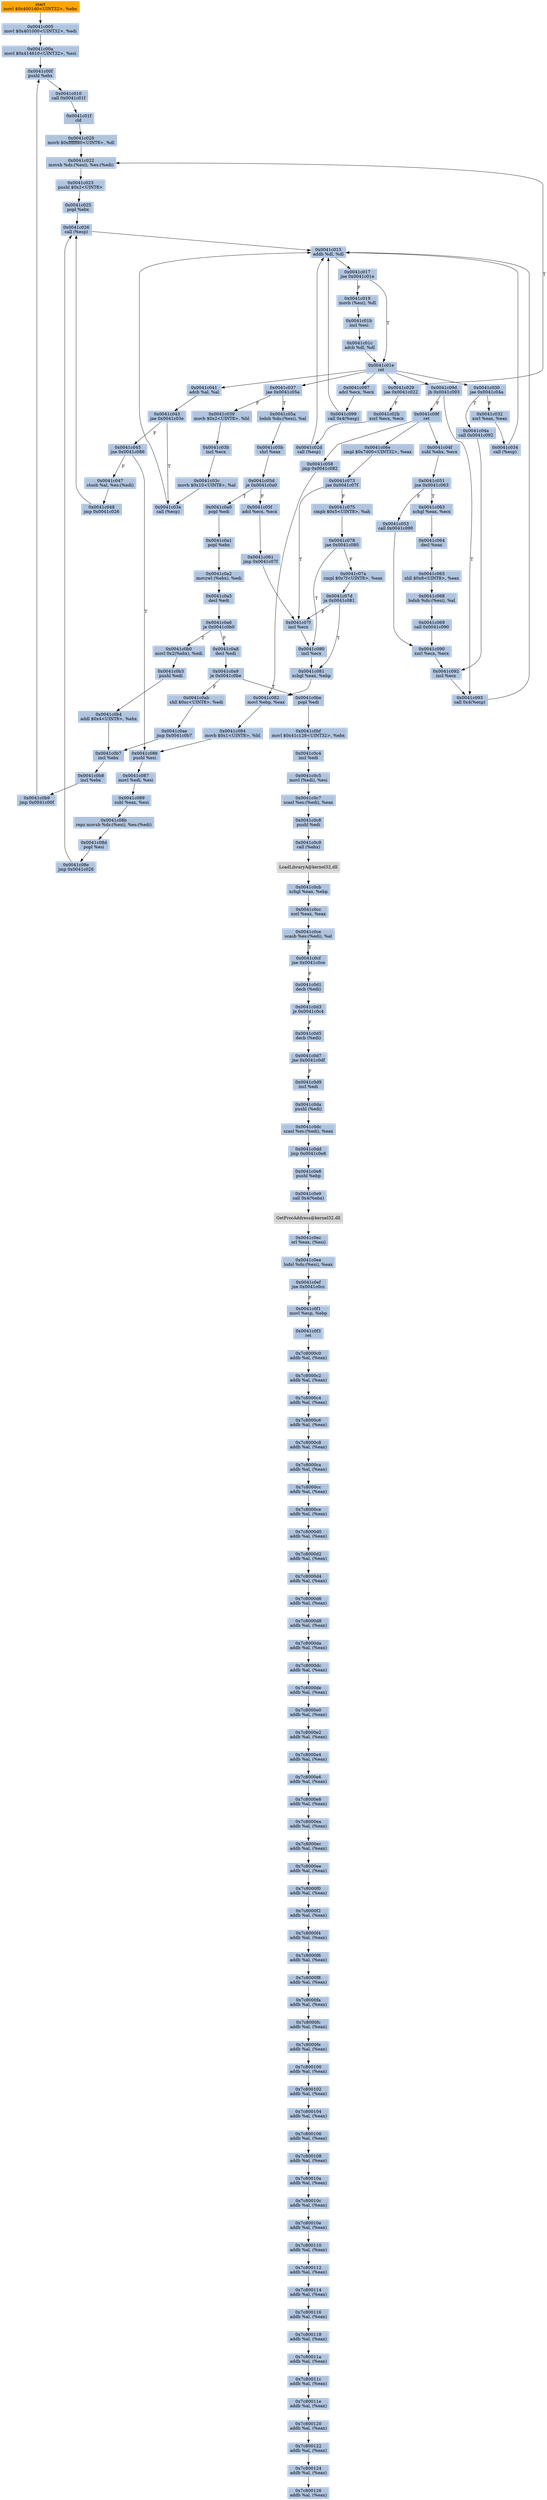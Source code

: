 digraph G {
node[shape=rectangle,style=filled,fillcolor=lightsteelblue,color=lightsteelblue]
bgcolor="transparent"
a0x0041c000movl_0x4001d0UINT32_ebx[label="start\nmovl $0x4001d0<UINT32>, %ebx",fillcolor="orange",color="lightgrey"];
a0x0041c005movl_0x401000UINT32_edi[label="0x0041c005\nmovl $0x401000<UINT32>, %edi"];
a0x0041c00amovl_0x414610UINT32_esi[label="0x0041c00a\nmovl $0x414610<UINT32>, %esi"];
a0x0041c00fpushl_ebx[label="0x0041c00f\npushl %ebx"];
a0x0041c010call_0x0041c01f[label="0x0041c010\ncall 0x0041c01f"];
a0x0041c01fcld_[label="0x0041c01f\ncld "];
a0x0041c020movb_0xffffff80UINT8_dl[label="0x0041c020\nmovb $0xffffff80<UINT8>, %dl"];
a0x0041c022movsb_ds_esi__es_edi_[label="0x0041c022\nmovsb %ds:(%esi), %es:(%edi)"];
a0x0041c023pushl_0x2UINT8[label="0x0041c023\npushl $0x2<UINT8>"];
a0x0041c025popl_ebx[label="0x0041c025\npopl %ebx"];
a0x0041c026call_esp_[label="0x0041c026\ncall (%esp)"];
a0x0041c015addb_dl_dl[label="0x0041c015\naddb %dl, %dl"];
a0x0041c017jne_0x0041c01e[label="0x0041c017\njne 0x0041c01e"];
a0x0041c019movb_esi__dl[label="0x0041c019\nmovb (%esi), %dl"];
a0x0041c01bincl_esi[label="0x0041c01b\nincl %esi"];
a0x0041c01cadcb_dl_dl[label="0x0041c01c\nadcb %dl, %dl"];
a0x0041c01eret[label="0x0041c01e\nret"];
a0x0041c029jae_0x0041c022[label="0x0041c029\njae 0x0041c022"];
a0x0041c02bxorl_ecx_ecx[label="0x0041c02b\nxorl %ecx, %ecx"];
a0x0041c02dcall_esp_[label="0x0041c02d\ncall (%esp)"];
a0x0041c030jae_0x0041c04a[label="0x0041c030\njae 0x0041c04a"];
a0x0041c032xorl_eax_eax[label="0x0041c032\nxorl %eax, %eax"];
a0x0041c034call_esp_[label="0x0041c034\ncall (%esp)"];
a0x0041c037jae_0x0041c05a[label="0x0041c037\njae 0x0041c05a"];
a0x0041c039movb_0x2UINT8_bl[label="0x0041c039\nmovb $0x2<UINT8>, %bl"];
a0x0041c03bincl_ecx[label="0x0041c03b\nincl %ecx"];
a0x0041c03cmovb_0x10UINT8_al[label="0x0041c03c\nmovb $0x10<UINT8>, %al"];
a0x0041c03ecall_esp_[label="0x0041c03e\ncall (%esp)"];
a0x0041c041adcb_al_al[label="0x0041c041\nadcb %al, %al"];
a0x0041c043jae_0x0041c03e[label="0x0041c043\njae 0x0041c03e"];
a0x0041c045jne_0x0041c086[label="0x0041c045\njne 0x0041c086"];
a0x0041c047stosb_al_es_edi_[label="0x0041c047\nstosb %al, %es:(%edi)"];
a0x0041c048jmp_0x0041c026[label="0x0041c048\njmp 0x0041c026"];
a0x0041c05alodsb_ds_esi__al[label="0x0041c05a\nlodsb %ds:(%esi), %al"];
a0x0041c05bshrl_eax[label="0x0041c05b\nshrl %eax"];
a0x0041c05dje_0x0041c0a0[label="0x0041c05d\nje 0x0041c0a0"];
a0x0041c05fadcl_ecx_ecx[label="0x0041c05f\nadcl %ecx, %ecx"];
a0x0041c061jmp_0x0041c07f[label="0x0041c061\njmp 0x0041c07f"];
a0x0041c07fincl_ecx[label="0x0041c07f\nincl %ecx"];
a0x0041c080incl_ecx[label="0x0041c080\nincl %ecx"];
a0x0041c081xchgl_eax_ebp[label="0x0041c081\nxchgl %eax, %ebp"];
a0x0041c082movl_ebp_eax[label="0x0041c082\nmovl %ebp, %eax"];
a0x0041c084movb_0x1UINT8_bl[label="0x0041c084\nmovb $0x1<UINT8>, %bl"];
a0x0041c086pushl_esi[label="0x0041c086\npushl %esi"];
a0x0041c087movl_edi_esi[label="0x0041c087\nmovl %edi, %esi"];
a0x0041c089subl_eax_esi[label="0x0041c089\nsubl %eax, %esi"];
a0x0041c08brepz_movsb_ds_esi__es_edi_[label="0x0041c08b\nrepz movsb %ds:(%esi), %es:(%edi)"];
a0x0041c08dpopl_esi[label="0x0041c08d\npopl %esi"];
a0x0041c08ejmp_0x0041c026[label="0x0041c08e\njmp 0x0041c026"];
a0x0041c04acall_0x0041c092[label="0x0041c04a\ncall 0x0041c092"];
a0x0041c092incl_ecx[label="0x0041c092\nincl %ecx"];
a0x0041c093call_0x4esp_[label="0x0041c093\ncall 0x4(%esp)"];
a0x0041c097adcl_ecx_ecx[label="0x0041c097\nadcl %ecx, %ecx"];
a0x0041c099call_0x4esp_[label="0x0041c099\ncall 0x4(%esp)"];
a0x0041c09djb_0x0041c093[label="0x0041c09d\njb 0x0041c093"];
a0x0041c09fret[label="0x0041c09f\nret"];
a0x0041c04fsubl_ebx_ecx[label="0x0041c04f\nsubl %ebx, %ecx"];
a0x0041c051jne_0x0041c063[label="0x0041c051\njne 0x0041c063"];
a0x0041c063xchgl_eax_ecx[label="0x0041c063\nxchgl %eax, %ecx"];
a0x0041c064decl_eax[label="0x0041c064\ndecl %eax"];
a0x0041c065shll_0x8UINT8_eax[label="0x0041c065\nshll $0x8<UINT8>, %eax"];
a0x0041c068lodsb_ds_esi__al[label="0x0041c068\nlodsb %ds:(%esi), %al"];
a0x0041c069call_0x0041c090[label="0x0041c069\ncall 0x0041c090"];
a0x0041c090xorl_ecx_ecx[label="0x0041c090\nxorl %ecx, %ecx"];
a0x0041c06ecmpl_0x7d00UINT32_eax[label="0x0041c06e\ncmpl $0x7d00<UINT32>, %eax"];
a0x0041c073jae_0x0041c07f[label="0x0041c073\njae 0x0041c07f"];
a0x0041c075cmpb_0x5UINT8_ah[label="0x0041c075\ncmpb $0x5<UINT8>, %ah"];
a0x0041c078jae_0x0041c080[label="0x0041c078\njae 0x0041c080"];
a0x0041c07acmpl_0x7fUINT8_eax[label="0x0041c07a\ncmpl $0x7f<UINT8>, %eax"];
a0x0041c07dja_0x0041c081[label="0x0041c07d\nja 0x0041c081"];
a0x0041c053call_0x0041c090[label="0x0041c053\ncall 0x0041c090"];
a0x0041c058jmp_0x0041c082[label="0x0041c058\njmp 0x0041c082"];
a0x0041c0a0popl_edi[label="0x0041c0a0\npopl %edi"];
a0x0041c0a1popl_ebx[label="0x0041c0a1\npopl %ebx"];
a0x0041c0a2movzwl_ebx__edi[label="0x0041c0a2\nmovzwl (%ebx), %edi"];
a0x0041c0a5decl_edi[label="0x0041c0a5\ndecl %edi"];
a0x0041c0a6je_0x0041c0b0[label="0x0041c0a6\nje 0x0041c0b0"];
a0x0041c0a8decl_edi[label="0x0041c0a8\ndecl %edi"];
a0x0041c0a9je_0x0041c0be[label="0x0041c0a9\nje 0x0041c0be"];
a0x0041c0abshll_0xcUINT8_edi[label="0x0041c0ab\nshll $0xc<UINT8>, %edi"];
a0x0041c0aejmp_0x0041c0b7[label="0x0041c0ae\njmp 0x0041c0b7"];
a0x0041c0b7incl_ebx[label="0x0041c0b7\nincl %ebx"];
a0x0041c0b8incl_ebx[label="0x0041c0b8\nincl %ebx"];
a0x0041c0b9jmp_0x0041c00f[label="0x0041c0b9\njmp 0x0041c00f"];
a0x0041c0b0movl_0x2ebx__edi[label="0x0041c0b0\nmovl 0x2(%ebx), %edi"];
a0x0041c0b3pushl_edi[label="0x0041c0b3\npushl %edi"];
a0x0041c0b4addl_0x4UINT8_ebx[label="0x0041c0b4\naddl $0x4<UINT8>, %ebx"];
a0x0041c0bepopl_edi[label="0x0041c0be\npopl %edi"];
a0x0041c0bfmovl_0x41c128UINT32_ebx[label="0x0041c0bf\nmovl $0x41c128<UINT32>, %ebx"];
a0x0041c0c4incl_edi[label="0x0041c0c4\nincl %edi"];
a0x0041c0c5movl_edi__esi[label="0x0041c0c5\nmovl (%edi), %esi"];
a0x0041c0c7scasl_es_edi__eax[label="0x0041c0c7\nscasl %es:(%edi), %eax"];
a0x0041c0c8pushl_edi[label="0x0041c0c8\npushl %edi"];
a0x0041c0c9call_ebx_[label="0x0041c0c9\ncall (%ebx)"];
LoadLibraryA_kernel32_dll[label="LoadLibraryA@kernel32.dll",fillcolor="lightgrey",color="lightgrey"];
a0x0041c0cbxchgl_eax_ebp[label="0x0041c0cb\nxchgl %eax, %ebp"];
a0x0041c0ccxorl_eax_eax[label="0x0041c0cc\nxorl %eax, %eax"];
a0x0041c0cescasb_es_edi__al[label="0x0041c0ce\nscasb %es:(%edi), %al"];
a0x0041c0cfjne_0x0041c0ce[label="0x0041c0cf\njne 0x0041c0ce"];
a0x0041c0d1decb_edi_[label="0x0041c0d1\ndecb (%edi)"];
a0x0041c0d3je_0x0041c0c4[label="0x0041c0d3\nje 0x0041c0c4"];
a0x0041c0d5decb_edi_[label="0x0041c0d5\ndecb (%edi)"];
a0x0041c0d7jne_0x0041c0df[label="0x0041c0d7\njne 0x0041c0df"];
a0x0041c0d9incl_edi[label="0x0041c0d9\nincl %edi"];
a0x0041c0dapushl_edi_[label="0x0041c0da\npushl (%edi)"];
a0x0041c0dcscasl_es_edi__eax[label="0x0041c0dc\nscasl %es:(%edi), %eax"];
a0x0041c0ddjmp_0x0041c0e8[label="0x0041c0dd\njmp 0x0041c0e8"];
a0x0041c0e8pushl_ebp[label="0x0041c0e8\npushl %ebp"];
a0x0041c0e9call_0x4ebx_[label="0x0041c0e9\ncall 0x4(%ebx)"];
GetProcAddress_kernel32_dll[label="GetProcAddress@kernel32.dll",fillcolor="lightgrey",color="lightgrey"];
a0x0041c0ecorl_eax_esi_[label="0x0041c0ec\norl %eax, (%esi)"];
a0x0041c0eelodsl_ds_esi__eax[label="0x0041c0ee\nlodsl %ds:(%esi), %eax"];
a0x0041c0efjne_0x0041c0cc[label="0x0041c0ef\njne 0x0041c0cc"];
a0x0041c0f1movl_esp_ebp[label="0x0041c0f1\nmovl %esp, %ebp"];
a0x0041c0f3ret[label="0x0041c0f3\nret"];
a0x7c8000c0addb_al_eax_[label="0x7c8000c0\naddb %al, (%eax)"];
a0x7c8000c2addb_al_eax_[label="0x7c8000c2\naddb %al, (%eax)"];
a0x7c8000c4addb_al_eax_[label="0x7c8000c4\naddb %al, (%eax)"];
a0x7c8000c6addb_al_eax_[label="0x7c8000c6\naddb %al, (%eax)"];
a0x7c8000c8addb_al_eax_[label="0x7c8000c8\naddb %al, (%eax)"];
a0x7c8000caaddb_al_eax_[label="0x7c8000ca\naddb %al, (%eax)"];
a0x7c8000ccaddb_al_eax_[label="0x7c8000cc\naddb %al, (%eax)"];
a0x7c8000ceaddb_al_eax_[label="0x7c8000ce\naddb %al, (%eax)"];
a0x7c8000d0addb_al_eax_[label="0x7c8000d0\naddb %al, (%eax)"];
a0x7c8000d2addb_al_eax_[label="0x7c8000d2\naddb %al, (%eax)"];
a0x7c8000d4addb_al_eax_[label="0x7c8000d4\naddb %al, (%eax)"];
a0x7c8000d6addb_al_eax_[label="0x7c8000d6\naddb %al, (%eax)"];
a0x7c8000d8addb_al_eax_[label="0x7c8000d8\naddb %al, (%eax)"];
a0x7c8000daaddb_al_eax_[label="0x7c8000da\naddb %al, (%eax)"];
a0x7c8000dcaddb_al_eax_[label="0x7c8000dc\naddb %al, (%eax)"];
a0x7c8000deaddb_al_eax_[label="0x7c8000de\naddb %al, (%eax)"];
a0x7c8000e0addb_al_eax_[label="0x7c8000e0\naddb %al, (%eax)"];
a0x7c8000e2addb_al_eax_[label="0x7c8000e2\naddb %al, (%eax)"];
a0x7c8000e4addb_al_eax_[label="0x7c8000e4\naddb %al, (%eax)"];
a0x7c8000e6addb_al_eax_[label="0x7c8000e6\naddb %al, (%eax)"];
a0x7c8000e8addb_al_eax_[label="0x7c8000e8\naddb %al, (%eax)"];
a0x7c8000eaaddb_al_eax_[label="0x7c8000ea\naddb %al, (%eax)"];
a0x7c8000ecaddb_al_eax_[label="0x7c8000ec\naddb %al, (%eax)"];
a0x7c8000eeaddb_al_eax_[label="0x7c8000ee\naddb %al, (%eax)"];
a0x7c8000f0addb_al_eax_[label="0x7c8000f0\naddb %al, (%eax)"];
a0x7c8000f2addb_al_eax_[label="0x7c8000f2\naddb %al, (%eax)"];
a0x7c8000f4addb_al_eax_[label="0x7c8000f4\naddb %al, (%eax)"];
a0x7c8000f6addb_al_eax_[label="0x7c8000f6\naddb %al, (%eax)"];
a0x7c8000f8addb_al_eax_[label="0x7c8000f8\naddb %al, (%eax)"];
a0x7c8000faaddb_al_eax_[label="0x7c8000fa\naddb %al, (%eax)"];
a0x7c8000fcaddb_al_eax_[label="0x7c8000fc\naddb %al, (%eax)"];
a0x7c8000feaddb_al_eax_[label="0x7c8000fe\naddb %al, (%eax)"];
a0x7c800100addb_al_eax_[label="0x7c800100\naddb %al, (%eax)"];
a0x7c800102addb_al_eax_[label="0x7c800102\naddb %al, (%eax)"];
a0x7c800104addb_al_eax_[label="0x7c800104\naddb %al, (%eax)"];
a0x7c800106addb_al_eax_[label="0x7c800106\naddb %al, (%eax)"];
a0x7c800108addb_al_eax_[label="0x7c800108\naddb %al, (%eax)"];
a0x7c80010aaddb_al_eax_[label="0x7c80010a\naddb %al, (%eax)"];
a0x7c80010caddb_al_eax_[label="0x7c80010c\naddb %al, (%eax)"];
a0x7c80010eaddb_al_eax_[label="0x7c80010e\naddb %al, (%eax)"];
a0x7c800110addb_al_eax_[label="0x7c800110\naddb %al, (%eax)"];
a0x7c800112addb_al_eax_[label="0x7c800112\naddb %al, (%eax)"];
a0x7c800114addb_al_eax_[label="0x7c800114\naddb %al, (%eax)"];
a0x7c800116addb_al_eax_[label="0x7c800116\naddb %al, (%eax)"];
a0x7c800118addb_al_eax_[label="0x7c800118\naddb %al, (%eax)"];
a0x7c80011aaddb_al_eax_[label="0x7c80011a\naddb %al, (%eax)"];
a0x7c80011caddb_al_eax_[label="0x7c80011c\naddb %al, (%eax)"];
a0x7c80011eaddb_al_eax_[label="0x7c80011e\naddb %al, (%eax)"];
a0x7c800120addb_al_eax_[label="0x7c800120\naddb %al, (%eax)"];
a0x7c800122addb_al_eax_[label="0x7c800122\naddb %al, (%eax)"];
a0x7c800124addb_al_eax_[label="0x7c800124\naddb %al, (%eax)"];
a0x7c800126addb_al_eax_[label="0x7c800126\naddb %al, (%eax)"];
a0x0041c000movl_0x4001d0UINT32_ebx -> a0x0041c005movl_0x401000UINT32_edi [color="#000000"];
a0x0041c005movl_0x401000UINT32_edi -> a0x0041c00amovl_0x414610UINT32_esi [color="#000000"];
a0x0041c00amovl_0x414610UINT32_esi -> a0x0041c00fpushl_ebx [color="#000000"];
a0x0041c00fpushl_ebx -> a0x0041c010call_0x0041c01f [color="#000000"];
a0x0041c010call_0x0041c01f -> a0x0041c01fcld_ [color="#000000"];
a0x0041c01fcld_ -> a0x0041c020movb_0xffffff80UINT8_dl [color="#000000"];
a0x0041c020movb_0xffffff80UINT8_dl -> a0x0041c022movsb_ds_esi__es_edi_ [color="#000000"];
a0x0041c022movsb_ds_esi__es_edi_ -> a0x0041c023pushl_0x2UINT8 [color="#000000"];
a0x0041c023pushl_0x2UINT8 -> a0x0041c025popl_ebx [color="#000000"];
a0x0041c025popl_ebx -> a0x0041c026call_esp_ [color="#000000"];
a0x0041c026call_esp_ -> a0x0041c015addb_dl_dl [color="#000000"];
a0x0041c015addb_dl_dl -> a0x0041c017jne_0x0041c01e [color="#000000"];
a0x0041c017jne_0x0041c01e -> a0x0041c019movb_esi__dl [color="#000000",label="F"];
a0x0041c019movb_esi__dl -> a0x0041c01bincl_esi [color="#000000"];
a0x0041c01bincl_esi -> a0x0041c01cadcb_dl_dl [color="#000000"];
a0x0041c01cadcb_dl_dl -> a0x0041c01eret [color="#000000"];
a0x0041c01eret -> a0x0041c029jae_0x0041c022 [color="#000000"];
a0x0041c029jae_0x0041c022 -> a0x0041c02bxorl_ecx_ecx [color="#000000",label="F"];
a0x0041c02bxorl_ecx_ecx -> a0x0041c02dcall_esp_ [color="#000000"];
a0x0041c02dcall_esp_ -> a0x0041c015addb_dl_dl [color="#000000"];
a0x0041c017jne_0x0041c01e -> a0x0041c01eret [color="#000000",label="T"];
a0x0041c01eret -> a0x0041c030jae_0x0041c04a [color="#000000"];
a0x0041c030jae_0x0041c04a -> a0x0041c032xorl_eax_eax [color="#000000",label="F"];
a0x0041c032xorl_eax_eax -> a0x0041c034call_esp_ [color="#000000"];
a0x0041c034call_esp_ -> a0x0041c015addb_dl_dl [color="#000000"];
a0x0041c01eret -> a0x0041c037jae_0x0041c05a [color="#000000"];
a0x0041c037jae_0x0041c05a -> a0x0041c039movb_0x2UINT8_bl [color="#000000",label="F"];
a0x0041c039movb_0x2UINT8_bl -> a0x0041c03bincl_ecx [color="#000000"];
a0x0041c03bincl_ecx -> a0x0041c03cmovb_0x10UINT8_al [color="#000000"];
a0x0041c03cmovb_0x10UINT8_al -> a0x0041c03ecall_esp_ [color="#000000"];
a0x0041c03ecall_esp_ -> a0x0041c015addb_dl_dl [color="#000000"];
a0x0041c01eret -> a0x0041c041adcb_al_al [color="#000000"];
a0x0041c041adcb_al_al -> a0x0041c043jae_0x0041c03e [color="#000000"];
a0x0041c043jae_0x0041c03e -> a0x0041c03ecall_esp_ [color="#000000",label="T"];
a0x0041c043jae_0x0041c03e -> a0x0041c045jne_0x0041c086 [color="#000000",label="F"];
a0x0041c045jne_0x0041c086 -> a0x0041c047stosb_al_es_edi_ [color="#000000",label="F"];
a0x0041c047stosb_al_es_edi_ -> a0x0041c048jmp_0x0041c026 [color="#000000"];
a0x0041c048jmp_0x0041c026 -> a0x0041c026call_esp_ [color="#000000"];
a0x0041c029jae_0x0041c022 -> a0x0041c022movsb_ds_esi__es_edi_ [color="#000000",label="T"];
a0x0041c037jae_0x0041c05a -> a0x0041c05alodsb_ds_esi__al [color="#000000",label="T"];
a0x0041c05alodsb_ds_esi__al -> a0x0041c05bshrl_eax [color="#000000"];
a0x0041c05bshrl_eax -> a0x0041c05dje_0x0041c0a0 [color="#000000"];
a0x0041c05dje_0x0041c0a0 -> a0x0041c05fadcl_ecx_ecx [color="#000000",label="F"];
a0x0041c05fadcl_ecx_ecx -> a0x0041c061jmp_0x0041c07f [color="#000000"];
a0x0041c061jmp_0x0041c07f -> a0x0041c07fincl_ecx [color="#000000"];
a0x0041c07fincl_ecx -> a0x0041c080incl_ecx [color="#000000"];
a0x0041c080incl_ecx -> a0x0041c081xchgl_eax_ebp [color="#000000"];
a0x0041c081xchgl_eax_ebp -> a0x0041c082movl_ebp_eax [color="#000000"];
a0x0041c082movl_ebp_eax -> a0x0041c084movb_0x1UINT8_bl [color="#000000"];
a0x0041c084movb_0x1UINT8_bl -> a0x0041c086pushl_esi [color="#000000"];
a0x0041c086pushl_esi -> a0x0041c087movl_edi_esi [color="#000000"];
a0x0041c087movl_edi_esi -> a0x0041c089subl_eax_esi [color="#000000"];
a0x0041c089subl_eax_esi -> a0x0041c08brepz_movsb_ds_esi__es_edi_ [color="#000000"];
a0x0041c08brepz_movsb_ds_esi__es_edi_ -> a0x0041c08dpopl_esi [color="#000000"];
a0x0041c08dpopl_esi -> a0x0041c08ejmp_0x0041c026 [color="#000000"];
a0x0041c08ejmp_0x0041c026 -> a0x0041c026call_esp_ [color="#000000"];
a0x0041c030jae_0x0041c04a -> a0x0041c04acall_0x0041c092 [color="#000000",label="T"];
a0x0041c04acall_0x0041c092 -> a0x0041c092incl_ecx [color="#000000"];
a0x0041c092incl_ecx -> a0x0041c093call_0x4esp_ [color="#000000"];
a0x0041c093call_0x4esp_ -> a0x0041c015addb_dl_dl [color="#000000"];
a0x0041c01eret -> a0x0041c097adcl_ecx_ecx [color="#000000"];
a0x0041c097adcl_ecx_ecx -> a0x0041c099call_0x4esp_ [color="#000000"];
a0x0041c099call_0x4esp_ -> a0x0041c015addb_dl_dl [color="#000000"];
a0x0041c01eret -> a0x0041c09djb_0x0041c093 [color="#000000"];
a0x0041c09djb_0x0041c093 -> a0x0041c09fret [color="#000000",label="F"];
a0x0041c09fret -> a0x0041c04fsubl_ebx_ecx [color="#000000"];
a0x0041c04fsubl_ebx_ecx -> a0x0041c051jne_0x0041c063 [color="#000000"];
a0x0041c051jne_0x0041c063 -> a0x0041c063xchgl_eax_ecx [color="#000000",label="T"];
a0x0041c063xchgl_eax_ecx -> a0x0041c064decl_eax [color="#000000"];
a0x0041c064decl_eax -> a0x0041c065shll_0x8UINT8_eax [color="#000000"];
a0x0041c065shll_0x8UINT8_eax -> a0x0041c068lodsb_ds_esi__al [color="#000000"];
a0x0041c068lodsb_ds_esi__al -> a0x0041c069call_0x0041c090 [color="#000000"];
a0x0041c069call_0x0041c090 -> a0x0041c090xorl_ecx_ecx [color="#000000"];
a0x0041c090xorl_ecx_ecx -> a0x0041c092incl_ecx [color="#000000"];
a0x0041c09djb_0x0041c093 -> a0x0041c093call_0x4esp_ [color="#000000",label="T"];
a0x0041c09fret -> a0x0041c06ecmpl_0x7d00UINT32_eax [color="#000000"];
a0x0041c06ecmpl_0x7d00UINT32_eax -> a0x0041c073jae_0x0041c07f [color="#000000"];
a0x0041c073jae_0x0041c07f -> a0x0041c075cmpb_0x5UINT8_ah [color="#000000",label="F"];
a0x0041c075cmpb_0x5UINT8_ah -> a0x0041c078jae_0x0041c080 [color="#000000"];
a0x0041c078jae_0x0041c080 -> a0x0041c07acmpl_0x7fUINT8_eax [color="#000000",label="F"];
a0x0041c07acmpl_0x7fUINT8_eax -> a0x0041c07dja_0x0041c081 [color="#000000"];
a0x0041c07dja_0x0041c081 -> a0x0041c07fincl_ecx [color="#000000",label="F"];
a0x0041c045jne_0x0041c086 -> a0x0041c086pushl_esi [color="#000000",label="T"];
a0x0041c051jne_0x0041c063 -> a0x0041c053call_0x0041c090 [color="#000000",label="F"];
a0x0041c053call_0x0041c090 -> a0x0041c090xorl_ecx_ecx [color="#000000"];
a0x0041c09fret -> a0x0041c058jmp_0x0041c082 [color="#000000"];
a0x0041c058jmp_0x0041c082 -> a0x0041c082movl_ebp_eax [color="#000000"];
a0x0041c07dja_0x0041c081 -> a0x0041c081xchgl_eax_ebp [color="#000000",label="T"];
a0x0041c078jae_0x0041c080 -> a0x0041c080incl_ecx [color="#000000",label="T"];
a0x0041c073jae_0x0041c07f -> a0x0041c07fincl_ecx [color="#000000",label="T"];
a0x0041c05dje_0x0041c0a0 -> a0x0041c0a0popl_edi [color="#000000",label="T"];
a0x0041c0a0popl_edi -> a0x0041c0a1popl_ebx [color="#000000"];
a0x0041c0a1popl_ebx -> a0x0041c0a2movzwl_ebx__edi [color="#000000"];
a0x0041c0a2movzwl_ebx__edi -> a0x0041c0a5decl_edi [color="#000000"];
a0x0041c0a5decl_edi -> a0x0041c0a6je_0x0041c0b0 [color="#000000"];
a0x0041c0a6je_0x0041c0b0 -> a0x0041c0a8decl_edi [color="#000000",label="F"];
a0x0041c0a8decl_edi -> a0x0041c0a9je_0x0041c0be [color="#000000"];
a0x0041c0a9je_0x0041c0be -> a0x0041c0abshll_0xcUINT8_edi [color="#000000",label="F"];
a0x0041c0abshll_0xcUINT8_edi -> a0x0041c0aejmp_0x0041c0b7 [color="#000000"];
a0x0041c0aejmp_0x0041c0b7 -> a0x0041c0b7incl_ebx [color="#000000"];
a0x0041c0b7incl_ebx -> a0x0041c0b8incl_ebx [color="#000000"];
a0x0041c0b8incl_ebx -> a0x0041c0b9jmp_0x0041c00f [color="#000000"];
a0x0041c0b9jmp_0x0041c00f -> a0x0041c00fpushl_ebx [color="#000000"];
a0x0041c0a6je_0x0041c0b0 -> a0x0041c0b0movl_0x2ebx__edi [color="#000000",label="T"];
a0x0041c0b0movl_0x2ebx__edi -> a0x0041c0b3pushl_edi [color="#000000"];
a0x0041c0b3pushl_edi -> a0x0041c0b4addl_0x4UINT8_ebx [color="#000000"];
a0x0041c0b4addl_0x4UINT8_ebx -> a0x0041c0b7incl_ebx [color="#000000"];
a0x0041c0a9je_0x0041c0be -> a0x0041c0bepopl_edi [color="#000000",label="T"];
a0x0041c0bepopl_edi -> a0x0041c0bfmovl_0x41c128UINT32_ebx [color="#000000"];
a0x0041c0bfmovl_0x41c128UINT32_ebx -> a0x0041c0c4incl_edi [color="#000000"];
a0x0041c0c4incl_edi -> a0x0041c0c5movl_edi__esi [color="#000000"];
a0x0041c0c5movl_edi__esi -> a0x0041c0c7scasl_es_edi__eax [color="#000000"];
a0x0041c0c7scasl_es_edi__eax -> a0x0041c0c8pushl_edi [color="#000000"];
a0x0041c0c8pushl_edi -> a0x0041c0c9call_ebx_ [color="#000000"];
a0x0041c0c9call_ebx_ -> LoadLibraryA_kernel32_dll [color="#000000"];
LoadLibraryA_kernel32_dll -> a0x0041c0cbxchgl_eax_ebp [color="#000000"];
a0x0041c0cbxchgl_eax_ebp -> a0x0041c0ccxorl_eax_eax [color="#000000"];
a0x0041c0ccxorl_eax_eax -> a0x0041c0cescasb_es_edi__al [color="#000000"];
a0x0041c0cescasb_es_edi__al -> a0x0041c0cfjne_0x0041c0ce [color="#000000"];
a0x0041c0cfjne_0x0041c0ce -> a0x0041c0cescasb_es_edi__al [color="#000000",label="T"];
a0x0041c0cfjne_0x0041c0ce -> a0x0041c0d1decb_edi_ [color="#000000",label="F"];
a0x0041c0d1decb_edi_ -> a0x0041c0d3je_0x0041c0c4 [color="#000000"];
a0x0041c0d3je_0x0041c0c4 -> a0x0041c0d5decb_edi_ [color="#000000",label="F"];
a0x0041c0d5decb_edi_ -> a0x0041c0d7jne_0x0041c0df [color="#000000"];
a0x0041c0d7jne_0x0041c0df -> a0x0041c0d9incl_edi [color="#000000",label="F"];
a0x0041c0d9incl_edi -> a0x0041c0dapushl_edi_ [color="#000000"];
a0x0041c0dapushl_edi_ -> a0x0041c0dcscasl_es_edi__eax [color="#000000"];
a0x0041c0dcscasl_es_edi__eax -> a0x0041c0ddjmp_0x0041c0e8 [color="#000000"];
a0x0041c0ddjmp_0x0041c0e8 -> a0x0041c0e8pushl_ebp [color="#000000"];
a0x0041c0e8pushl_ebp -> a0x0041c0e9call_0x4ebx_ [color="#000000"];
a0x0041c0e9call_0x4ebx_ -> GetProcAddress_kernel32_dll [color="#000000"];
GetProcAddress_kernel32_dll -> a0x0041c0ecorl_eax_esi_ [color="#000000"];
a0x0041c0ecorl_eax_esi_ -> a0x0041c0eelodsl_ds_esi__eax [color="#000000"];
a0x0041c0eelodsl_ds_esi__eax -> a0x0041c0efjne_0x0041c0cc [color="#000000"];
a0x0041c0efjne_0x0041c0cc -> a0x0041c0f1movl_esp_ebp [color="#000000",label="F"];
a0x0041c0f1movl_esp_ebp -> a0x0041c0f3ret [color="#000000"];
a0x0041c0f3ret -> a0x7c8000c0addb_al_eax_ [color="#000000"];
a0x7c8000c0addb_al_eax_ -> a0x7c8000c2addb_al_eax_ [color="#000000"];
a0x7c8000c2addb_al_eax_ -> a0x7c8000c4addb_al_eax_ [color="#000000"];
a0x7c8000c4addb_al_eax_ -> a0x7c8000c6addb_al_eax_ [color="#000000"];
a0x7c8000c6addb_al_eax_ -> a0x7c8000c8addb_al_eax_ [color="#000000"];
a0x7c8000c8addb_al_eax_ -> a0x7c8000caaddb_al_eax_ [color="#000000"];
a0x7c8000caaddb_al_eax_ -> a0x7c8000ccaddb_al_eax_ [color="#000000"];
a0x7c8000ccaddb_al_eax_ -> a0x7c8000ceaddb_al_eax_ [color="#000000"];
a0x7c8000ceaddb_al_eax_ -> a0x7c8000d0addb_al_eax_ [color="#000000"];
a0x7c8000d0addb_al_eax_ -> a0x7c8000d2addb_al_eax_ [color="#000000"];
a0x7c8000d2addb_al_eax_ -> a0x7c8000d4addb_al_eax_ [color="#000000"];
a0x7c8000d4addb_al_eax_ -> a0x7c8000d6addb_al_eax_ [color="#000000"];
a0x7c8000d6addb_al_eax_ -> a0x7c8000d8addb_al_eax_ [color="#000000"];
a0x7c8000d8addb_al_eax_ -> a0x7c8000daaddb_al_eax_ [color="#000000"];
a0x7c8000daaddb_al_eax_ -> a0x7c8000dcaddb_al_eax_ [color="#000000"];
a0x7c8000dcaddb_al_eax_ -> a0x7c8000deaddb_al_eax_ [color="#000000"];
a0x7c8000deaddb_al_eax_ -> a0x7c8000e0addb_al_eax_ [color="#000000"];
a0x7c8000e0addb_al_eax_ -> a0x7c8000e2addb_al_eax_ [color="#000000"];
a0x7c8000e2addb_al_eax_ -> a0x7c8000e4addb_al_eax_ [color="#000000"];
a0x7c8000e4addb_al_eax_ -> a0x7c8000e6addb_al_eax_ [color="#000000"];
a0x7c8000e6addb_al_eax_ -> a0x7c8000e8addb_al_eax_ [color="#000000"];
a0x7c8000e8addb_al_eax_ -> a0x7c8000eaaddb_al_eax_ [color="#000000"];
a0x7c8000eaaddb_al_eax_ -> a0x7c8000ecaddb_al_eax_ [color="#000000"];
a0x7c8000ecaddb_al_eax_ -> a0x7c8000eeaddb_al_eax_ [color="#000000"];
a0x7c8000eeaddb_al_eax_ -> a0x7c8000f0addb_al_eax_ [color="#000000"];
a0x7c8000f0addb_al_eax_ -> a0x7c8000f2addb_al_eax_ [color="#000000"];
a0x7c8000f2addb_al_eax_ -> a0x7c8000f4addb_al_eax_ [color="#000000"];
a0x7c8000f4addb_al_eax_ -> a0x7c8000f6addb_al_eax_ [color="#000000"];
a0x7c8000f6addb_al_eax_ -> a0x7c8000f8addb_al_eax_ [color="#000000"];
a0x7c8000f8addb_al_eax_ -> a0x7c8000faaddb_al_eax_ [color="#000000"];
a0x7c8000faaddb_al_eax_ -> a0x7c8000fcaddb_al_eax_ [color="#000000"];
a0x7c8000fcaddb_al_eax_ -> a0x7c8000feaddb_al_eax_ [color="#000000"];
a0x7c8000feaddb_al_eax_ -> a0x7c800100addb_al_eax_ [color="#000000"];
a0x7c800100addb_al_eax_ -> a0x7c800102addb_al_eax_ [color="#000000"];
a0x7c800102addb_al_eax_ -> a0x7c800104addb_al_eax_ [color="#000000"];
a0x7c800104addb_al_eax_ -> a0x7c800106addb_al_eax_ [color="#000000"];
a0x7c800106addb_al_eax_ -> a0x7c800108addb_al_eax_ [color="#000000"];
a0x7c800108addb_al_eax_ -> a0x7c80010aaddb_al_eax_ [color="#000000"];
a0x7c80010aaddb_al_eax_ -> a0x7c80010caddb_al_eax_ [color="#000000"];
a0x7c80010caddb_al_eax_ -> a0x7c80010eaddb_al_eax_ [color="#000000"];
a0x7c80010eaddb_al_eax_ -> a0x7c800110addb_al_eax_ [color="#000000"];
a0x7c800110addb_al_eax_ -> a0x7c800112addb_al_eax_ [color="#000000"];
a0x7c800112addb_al_eax_ -> a0x7c800114addb_al_eax_ [color="#000000"];
a0x7c800114addb_al_eax_ -> a0x7c800116addb_al_eax_ [color="#000000"];
a0x7c800116addb_al_eax_ -> a0x7c800118addb_al_eax_ [color="#000000"];
a0x7c800118addb_al_eax_ -> a0x7c80011aaddb_al_eax_ [color="#000000"];
a0x7c80011aaddb_al_eax_ -> a0x7c80011caddb_al_eax_ [color="#000000"];
a0x7c80011caddb_al_eax_ -> a0x7c80011eaddb_al_eax_ [color="#000000"];
a0x7c80011eaddb_al_eax_ -> a0x7c800120addb_al_eax_ [color="#000000"];
a0x7c800120addb_al_eax_ -> a0x7c800122addb_al_eax_ [color="#000000"];
a0x7c800122addb_al_eax_ -> a0x7c800124addb_al_eax_ [color="#000000"];
a0x7c800124addb_al_eax_ -> a0x7c800126addb_al_eax_ [color="#000000"];
}
